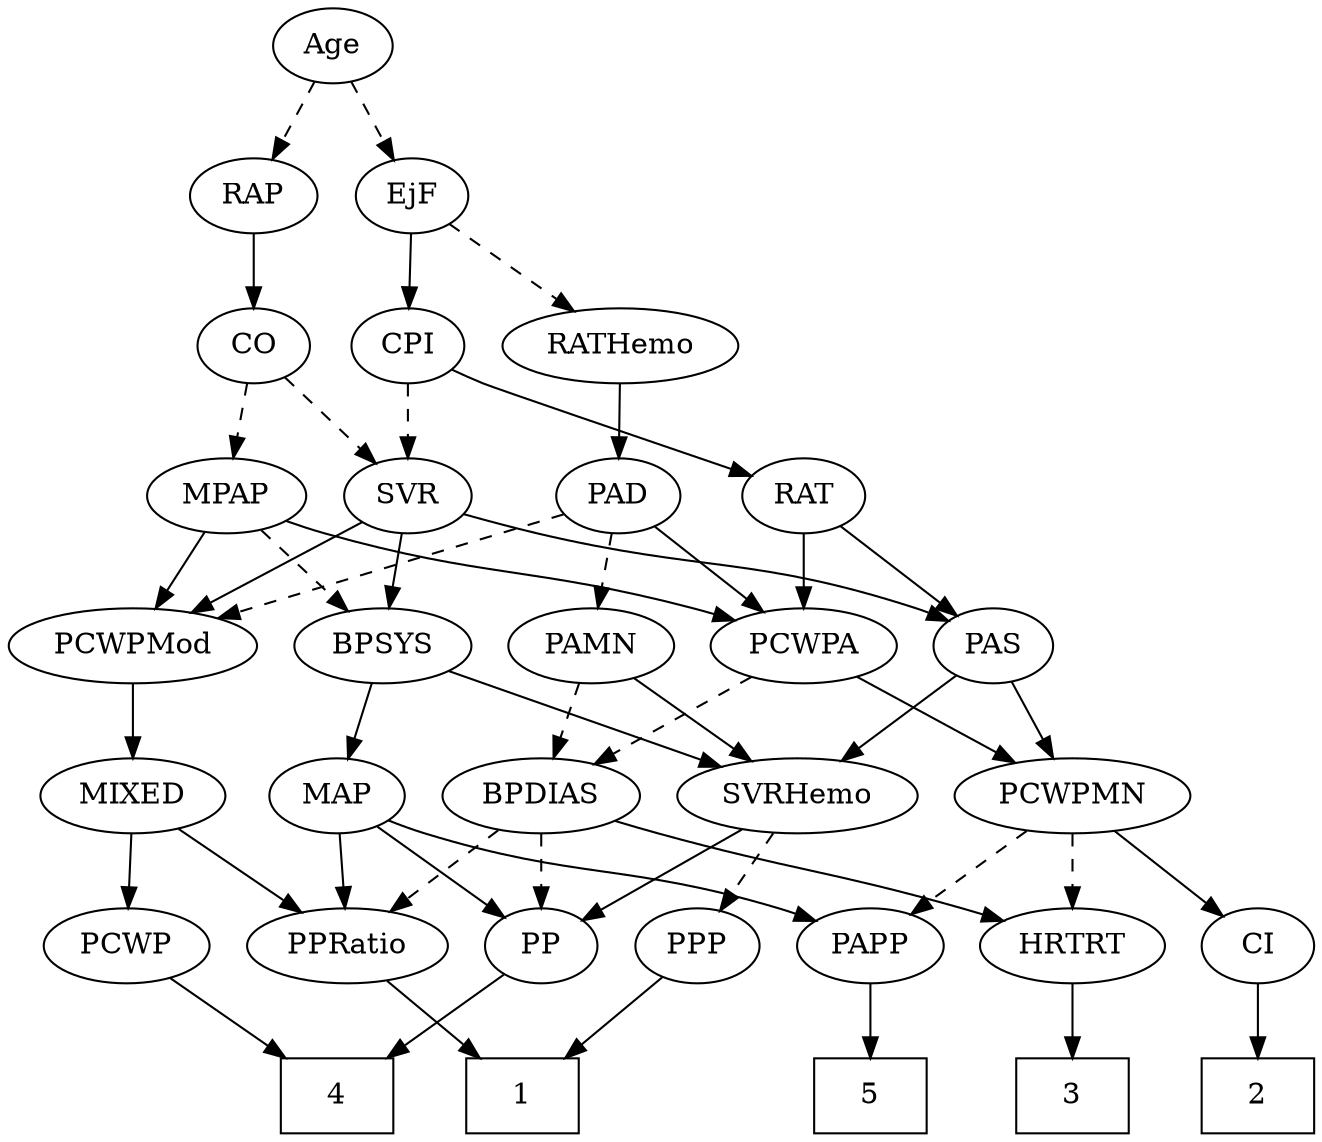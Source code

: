 strict digraph {
	graph [bb="0,0,578,540"];
	node [label="\N"];
	1	[height=0.5,
		pos="221,18",
		shape=box,
		width=0.75];
	2	[height=0.5,
		pos="551,18",
		shape=box,
		width=0.75];
	3	[height=0.5,
		pos="466,18",
		shape=box,
		width=0.75];
	4	[height=0.5,
		pos="139,18",
		shape=box,
		width=0.75];
	5	[height=0.5,
		pos="377,18",
		shape=box,
		width=0.75];
	Age	[height=0.5,
		pos="134,522",
		width=0.75];
	EjF	[height=0.5,
		pos="171,450",
		width=0.75];
	Age -> EjF	[pos="e,162.46,467.15 142.58,504.76 147.06,496.28 152.65,485.71 157.68,476.2",
		style=dashed];
	RAP	[height=0.5,
		pos="97.995,450",
		width=0.77632];
	Age -> RAP	[pos="e,106.55,467.63 125.65,504.76 121.35,496.4 116,486.02 111.16,476.61",
		style=dashed];
	RATHemo	[height=0.5,
		pos="264,378",
		width=1.3721];
	EjF -> RATHemo	[pos="e,243.33,394.55 188.49,435.83 201.63,425.94 219.92,412.18 235.2,400.67",
		style=dashed];
	CPI	[height=0.5,
		pos="170,378",
		width=0.75];
	EjF -> CPI	[pos="e,170.24,396.1 170.75,431.7 170.64,423.98 170.51,414.71 170.38,406.11",
		style=solid];
	CO	[height=0.5,
		pos="97.995,378",
		width=0.75];
	RAP -> CO	[pos="e,97.995,396.1 97.995,431.7 97.995,423.98 97.995,414.71 97.995,406.11",
		style=solid];
	MIXED	[height=0.5,
		pos="51.995,162",
		width=1.1193];
	PPRatio	[height=0.5,
		pos="143,90",
		width=1.1013];
	MIXED -> PPRatio	[pos="e,123.72,105.82 71.294,146.15 84.204,136.22 101.38,123.01 115.69,112.01",
		style=solid];
	PCWP	[height=0.5,
		pos="49.995,90",
		width=0.97491];
	MIXED -> PCWP	[pos="e,50.484,108.1 51.501,143.7 51.281,135.98 51.016,126.71 50.77,118.11",
		style=solid];
	MPAP	[height=0.5,
		pos="88.995,306",
		width=0.97491];
	BPSYS	[height=0.5,
		pos="160,234",
		width=1.0471];
	MPAP -> BPSYS	[pos="e,144.13,250.64 104.4,289.81 113.85,280.49 126.14,268.38 136.76,257.91",
		style=dashed];
	PCWPMod	[height=0.5,
		pos="51.995,234",
		width=1.4443];
	MPAP -> PCWPMod	[pos="e,60.958,251.96 80.227,288.41 75.913,280.25 70.612,270.22 65.773,261.07",
		style=solid];
	PCWPA	[height=0.5,
		pos="348,234",
		width=1.1555];
	MPAP -> PCWPA	[pos="e,316.87,245.96 115.76,293.91 121.4,291.79 127.35,289.7 133,288 204.45,266.49 225.05,271.83 297,252 300.34,251.08 303.78,250.07 \
307.23,249.01",
		style=solid];
	SVRHemo	[height=0.5,
		pos="344,162",
		width=1.3902];
	BPSYS -> SVRHemo	[pos="e,310.78,175.64 188.75,222.06 218.96,210.57 266.8,192.37 301.4,179.2",
		style=solid];
	MAP	[height=0.5,
		pos="143,162",
		width=0.84854];
	BPSYS -> MAP	[pos="e,147.19,180.28 155.88,216.05 153.99,208.26 151.69,198.82 149.57,190.08",
		style=solid];
	PAD	[height=0.5,
		pos="263,306",
		width=0.79437];
	PAMN	[height=0.5,
		pos="252,234",
		width=1.011];
	PAD -> PAMN	[pos="e,254.71,252.28 260.33,288.05 259.12,280.35 257.66,271.03 256.3,262.36",
		style=dashed];
	PAD -> PCWPMod	[pos="e,88.074,246.97 238.38,296.83 203.99,285.42 140.94,264.51 97.775,250.19",
		style=dashed];
	PAD -> PCWPA	[pos="e,329.47,250.26 279.79,291.17 291.65,281.4 307.79,268.11 321.39,256.91",
		style=solid];
	CO -> MPAP	[pos="e,91.216,324.28 95.817,360.05 94.826,352.35 93.627,343.03 92.514,334.36",
		style=dashed];
	SVR	[height=0.5,
		pos="170,306",
		width=0.77632];
	CO -> SVR	[pos="e,155.2,321.38 112.57,362.83 122.75,352.94 136.52,339.55 148.03,328.36",
		style=dashed];
	PAS	[height=0.5,
		pos="435,234",
		width=0.75];
	PCWPMN	[height=0.5,
		pos="462,162",
		width=1.3902];
	PAS -> PCWPMN	[pos="e,455.46,179.96 441.39,216.41 444.51,208.34 448.33,198.43 451.83,189.35",
		style=solid];
	PAS -> SVRHemo	[pos="e,364.21,178.55 417.88,219.83 405.02,209.94 387.13,196.18 372.17,184.67",
		style=solid];
	PAMN -> SVRHemo	[pos="e,323.68,178.46 271.06,218.5 283.9,208.72 301.08,195.65 315.54,184.65",
		style=solid];
	BPDIAS	[height=0.5,
		pos="234,162",
		width=1.1735];
	PAMN -> BPDIAS	[pos="e,238.44,180.28 247.64,216.05 245.63,208.26 243.21,198.82 240.96,190.08",
		style=dashed];
	RATHemo -> PAD	[pos="e,263.24,324.1 263.75,359.7 263.64,351.98 263.51,342.71 263.38,334.11",
		style=solid];
	RAT	[height=0.5,
		pos="348,306",
		width=0.75827];
	CPI -> RAT	[pos="e,324.51,315.5 191.18,366.63 196.02,364.37 201.16,362.04 206,360 226.11,351.52 279.79,331.77 315.08,318.92",
		style=solid];
	CPI -> SVR	[pos="e,170,324.1 170,359.7 170,351.98 170,342.71 170,334.11",
		style=dashed];
	RAT -> PAS	[pos="e,418.27,248.46 364.77,291.5 377.65,281.14 395.63,266.67 410.17,254.97",
		style=solid];
	RAT -> PCWPA	[pos="e,348,252.1 348,287.7 348,279.98 348,270.71 348,262.11",
		style=solid];
	SVR -> BPSYS	[pos="e,162.46,252.28 167.57,288.05 166.47,280.35 165.14,271.03 163.9,262.36",
		style=solid];
	SVR -> PAS	[pos="e,414.4,245.75 194.22,296.96 203.75,293.95 214.83,290.62 225,288 301.47,268.32 324.1,277.04 399,252 400.91,251.36 402.86,250.64 \
404.81,249.88",
		style=solid];
	SVR -> PCWPMod	[pos="e,77.045,249.86 149.98,293.13 132.45,282.73 106.62,267.4 85.875,255.1",
		style=solid];
	PCWPMod -> MIXED	[pos="e,51.995,180.1 51.995,215.7 51.995,207.98 51.995,198.71 51.995,190.11",
		style=solid];
	PCWPA -> PCWPMN	[pos="e,437.78,177.87 371.06,218.83 387.73,208.6 410.47,194.64 429.04,183.23",
		style=solid];
	PCWPA -> BPDIAS	[pos="e,257.03,177.14 324.93,218.83 307.85,208.35 284.39,193.94 265.58,182.39",
		style=dashed];
	CI	[height=0.5,
		pos="551,90",
		width=0.75];
	PCWPMN -> CI	[pos="e,534.17,104.24 482.19,145.12 495.19,134.89 512.17,121.53 526.02,110.65",
		style=solid];
	PAPP	[height=0.5,
		pos="377,90",
		width=0.88464];
	PCWPMN -> PAPP	[pos="e,394.19,105.16 442.71,145.12 430.73,135.26 415.21,122.47 402.26,111.81",
		style=dashed];
	HRTRT	[height=0.5,
		pos="466,90",
		width=1.1013];
	PCWPMN -> HRTRT	[pos="e,465.02,108.1 462.98,143.7 463.42,135.98 463.95,126.71 464.45,118.11",
		style=dashed];
	PP	[height=0.5,
		pos="228,90",
		width=0.75];
	SVRHemo -> PP	[pos="e,247.57,102.81 319.39,146.15 300.91,135 275.55,119.7 256.24,108.04",
		style=solid];
	PPP	[height=0.5,
		pos="300,90",
		width=0.75];
	SVRHemo -> PPP	[pos="e,309.95,106.83 333.34,144.05 327.95,135.47 321.3,124.89 315.36,115.44",
		style=dashed];
	BPDIAS -> PP	[pos="e,229.46,108.1 232.51,143.7 231.85,135.98 231.06,126.71 230.32,118.11",
		style=dashed];
	BPDIAS -> PPRatio	[pos="e,162.39,105.92 214.25,145.81 201.4,135.93 184.47,122.9 170.34,112.03",
		style=dashed];
	BPDIAS -> HRTRT	[pos="e,436.16,101.96 265.74,150.11 272.09,148.01 278.74,145.89 285,144 343.62,126.31 359.54,126.24 418,108 420.76,107.14 423.61,106.21 \
426.47,105.26",
		style=solid];
	MAP -> PP	[pos="e,211.69,104.43 160.2,146.83 172.77,136.48 189.98,122.31 203.92,110.83",
		style=solid];
	MAP -> PPRatio	[pos="e,143,108.1 143,143.7 143,135.98 143,126.71 143,118.11",
		style=solid];
	MAP -> PAPP	[pos="e,352.52,101.91 166.43,150.25 171.81,148.01 177.55,145.78 183,144 249.38,122.26 269.51,129.45 336,108 338.28,107.26 340.63,106.45 \
342.97,105.59",
		style=solid];
	PP -> 4	[pos="e,160.71,36.082 211.26,75.834 199.3,66.431 182.9,53.529 168.74,42.394",
		style=solid];
	PPP -> 1	[pos="e,240.2,36.019 284.39,75.17 273.99,65.953 260.04,53.599 247.88,42.823",
		style=solid];
	PPRatio -> 1	[pos="e,201.82,36.211 160.31,73.465 170.3,64.498 183.07,53.031 194.33,42.935",
		style=solid];
	PCWP -> 4	[pos="e,117.12,36.204 68.436,74.496 80.158,65.277 95.604,53.128 109.06,42.548",
		style=solid];
	CI -> 2	[pos="e,551,36.104 551,71.697 551,63.983 551,54.712 551,46.112",
		style=solid];
	PAPP -> 5	[pos="e,377,36.104 377,71.697 377,63.983 377,54.712 377,46.112",
		style=solid];
	HRTRT -> 3	[pos="e,466,36.104 466,71.697 466,63.983 466,54.712 466,46.112",
		style=solid];
}
